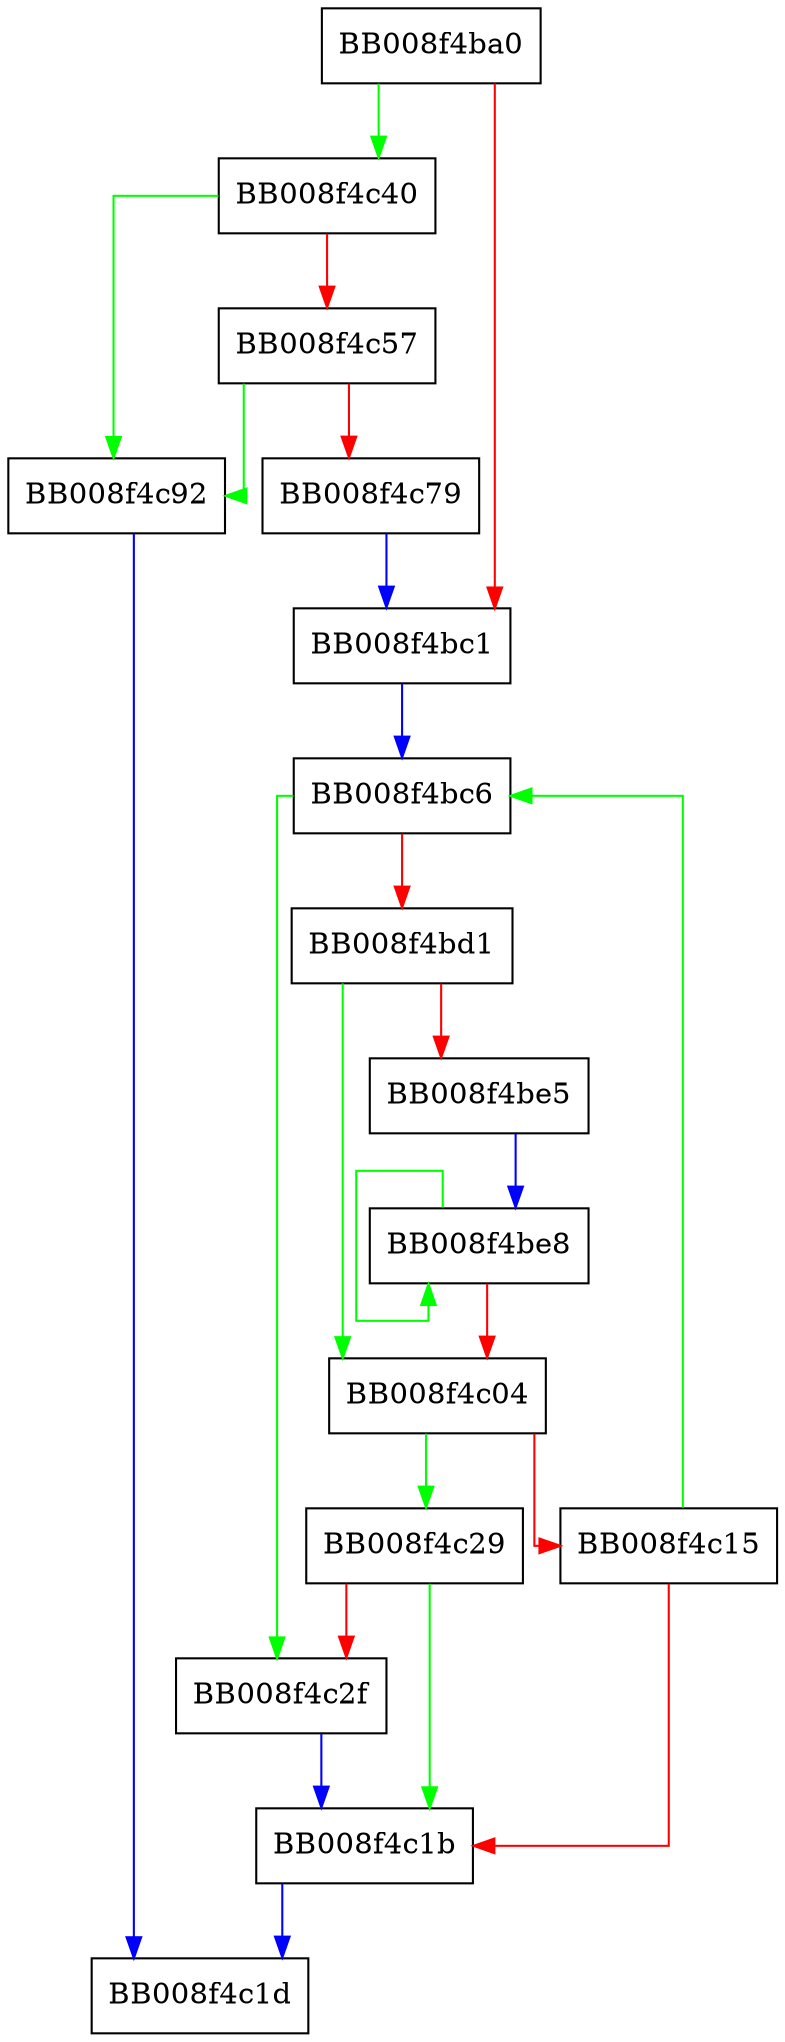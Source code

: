 digraph _dl_discover_osversion {
  node [shape="box"];
  graph [splines=ortho];
  BB008f4ba0 -> BB008f4c40 [color="green"];
  BB008f4ba0 -> BB008f4bc1 [color="red"];
  BB008f4bc1 -> BB008f4bc6 [color="blue"];
  BB008f4bc6 -> BB008f4c2f [color="green"];
  BB008f4bc6 -> BB008f4bd1 [color="red"];
  BB008f4bd1 -> BB008f4c04 [color="green"];
  BB008f4bd1 -> BB008f4be5 [color="red"];
  BB008f4be5 -> BB008f4be8 [color="blue"];
  BB008f4be8 -> BB008f4be8 [color="green"];
  BB008f4be8 -> BB008f4c04 [color="red"];
  BB008f4c04 -> BB008f4c29 [color="green"];
  BB008f4c04 -> BB008f4c15 [color="red"];
  BB008f4c15 -> BB008f4bc6 [color="green"];
  BB008f4c15 -> BB008f4c1b [color="red"];
  BB008f4c1b -> BB008f4c1d [color="blue"];
  BB008f4c29 -> BB008f4c1b [color="green"];
  BB008f4c29 -> BB008f4c2f [color="red"];
  BB008f4c2f -> BB008f4c1b [color="blue"];
  BB008f4c40 -> BB008f4c92 [color="green"];
  BB008f4c40 -> BB008f4c57 [color="red"];
  BB008f4c57 -> BB008f4c92 [color="green"];
  BB008f4c57 -> BB008f4c79 [color="red"];
  BB008f4c79 -> BB008f4bc1 [color="blue"];
  BB008f4c92 -> BB008f4c1d [color="blue"];
}